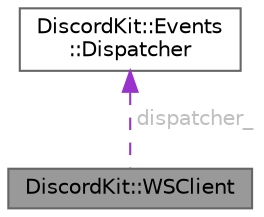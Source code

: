 digraph "DiscordKit::WSClient"
{
 // LATEX_PDF_SIZE
  bgcolor="transparent";
  edge [fontname=Helvetica,fontsize=10,labelfontname=Helvetica,labelfontsize=10];
  node [fontname=Helvetica,fontsize=10,shape=box,height=0.2,width=0.4];
  Node1 [id="Node000001",label="DiscordKit::WSClient",height=0.2,width=0.4,color="gray40", fillcolor="grey60", style="filled", fontcolor="black",tooltip="This class handles a WebSocket connection."];
  Node2 -> Node1 [id="edge1_Node000001_Node000002",dir="back",color="darkorchid3",style="dashed",tooltip=" ",label=" dispatcher_",fontcolor="grey" ];
  Node2 [id="Node000002",label="DiscordKit::Events\l::Dispatcher",height=0.2,width=0.4,color="gray40", fillcolor="white", style="filled",URL="$d8/d82/classDiscordKit_1_1Events_1_1Dispatcher.html",tooltip=" "];
}
